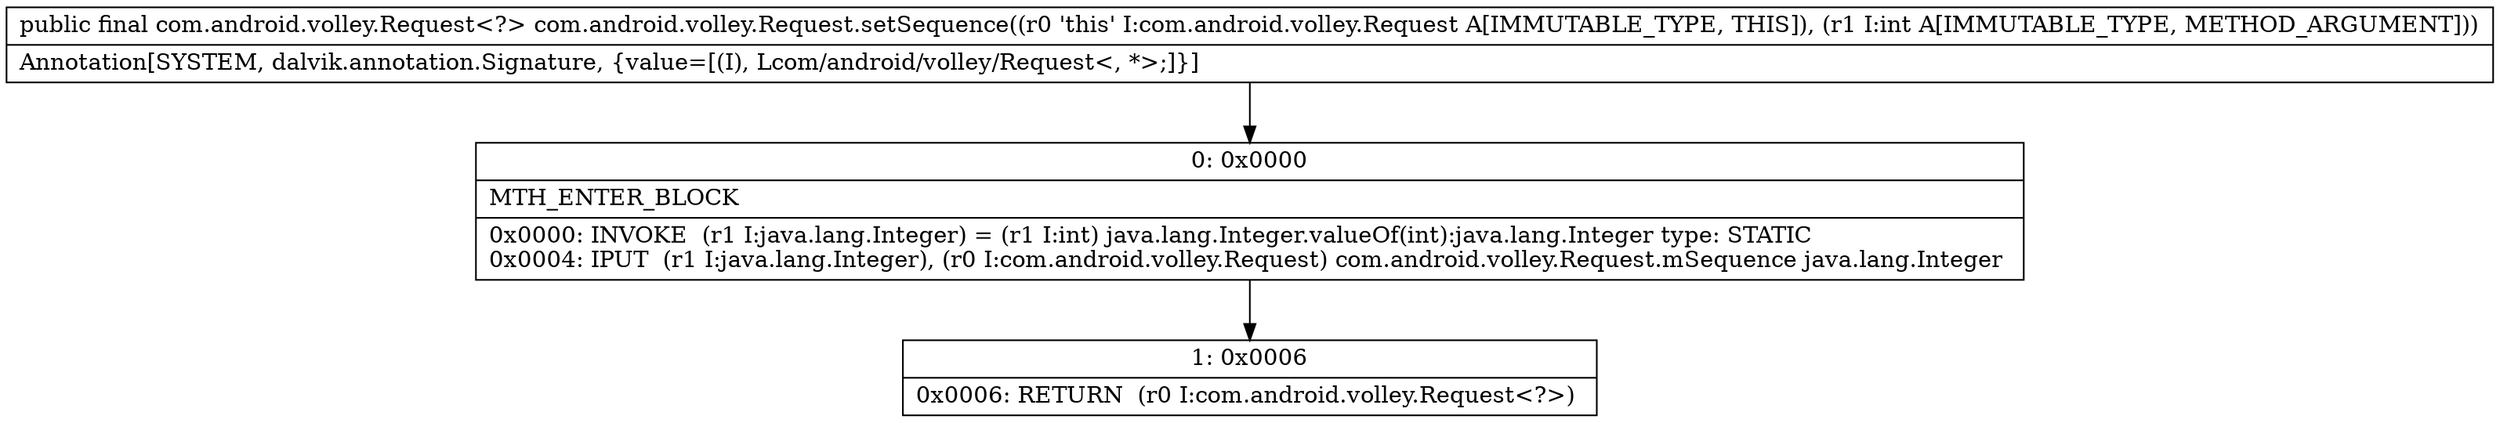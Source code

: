 digraph "CFG forcom.android.volley.Request.setSequence(I)Lcom\/android\/volley\/Request;" {
Node_0 [shape=record,label="{0\:\ 0x0000|MTH_ENTER_BLOCK\l|0x0000: INVOKE  (r1 I:java.lang.Integer) = (r1 I:int) java.lang.Integer.valueOf(int):java.lang.Integer type: STATIC \l0x0004: IPUT  (r1 I:java.lang.Integer), (r0 I:com.android.volley.Request) com.android.volley.Request.mSequence java.lang.Integer \l}"];
Node_1 [shape=record,label="{1\:\ 0x0006|0x0006: RETURN  (r0 I:com.android.volley.Request\<?\>) \l}"];
MethodNode[shape=record,label="{public final com.android.volley.Request\<?\> com.android.volley.Request.setSequence((r0 'this' I:com.android.volley.Request A[IMMUTABLE_TYPE, THIS]), (r1 I:int A[IMMUTABLE_TYPE, METHOD_ARGUMENT]))  | Annotation[SYSTEM, dalvik.annotation.Signature, \{value=[(I), Lcom\/android\/volley\/Request\<, *\>;]\}]\l}"];
MethodNode -> Node_0;
Node_0 -> Node_1;
}

